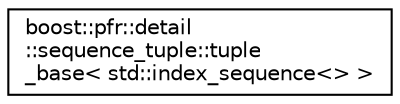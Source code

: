 digraph "Graphical Class Hierarchy"
{
  edge [fontname="Helvetica",fontsize="10",labelfontname="Helvetica",labelfontsize="10"];
  node [fontname="Helvetica",fontsize="10",shape=record];
  rankdir="LR";
  Node0 [label="boost::pfr::detail\l::sequence_tuple::tuple\l_base\< std::index_sequence\<\> \>",height=0.2,width=0.4,color="black", fillcolor="white", style="filled",URL="$structboost_1_1pfr_1_1detail_1_1sequence__tuple_1_1tuple__base_3_01std_1_1index__sequence_3_4_01_4.html"];
}
